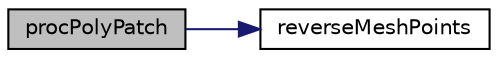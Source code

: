 digraph "procPolyPatch"
{
  bgcolor="transparent";
  edge [fontname="Helvetica",fontsize="10",labelfontname="Helvetica",labelfontsize="10"];
  node [fontname="Helvetica",fontsize="10",shape=record];
  rankdir="LR";
  Node1 [label="procPolyPatch",height=0.2,width=0.4,color="black", fillcolor="grey75", style="filled", fontcolor="black"];
  Node1 -> Node2 [color="midnightblue",fontsize="10",style="solid",fontname="Helvetica"];
  Node2 [label="reverseMeshPoints",height=0.2,width=0.4,color="black",URL="$a02033.html#a5440d8117b69492c6724c8705e723979",tooltip="Return mesh points in the correct order for the receiving side. "];
}

